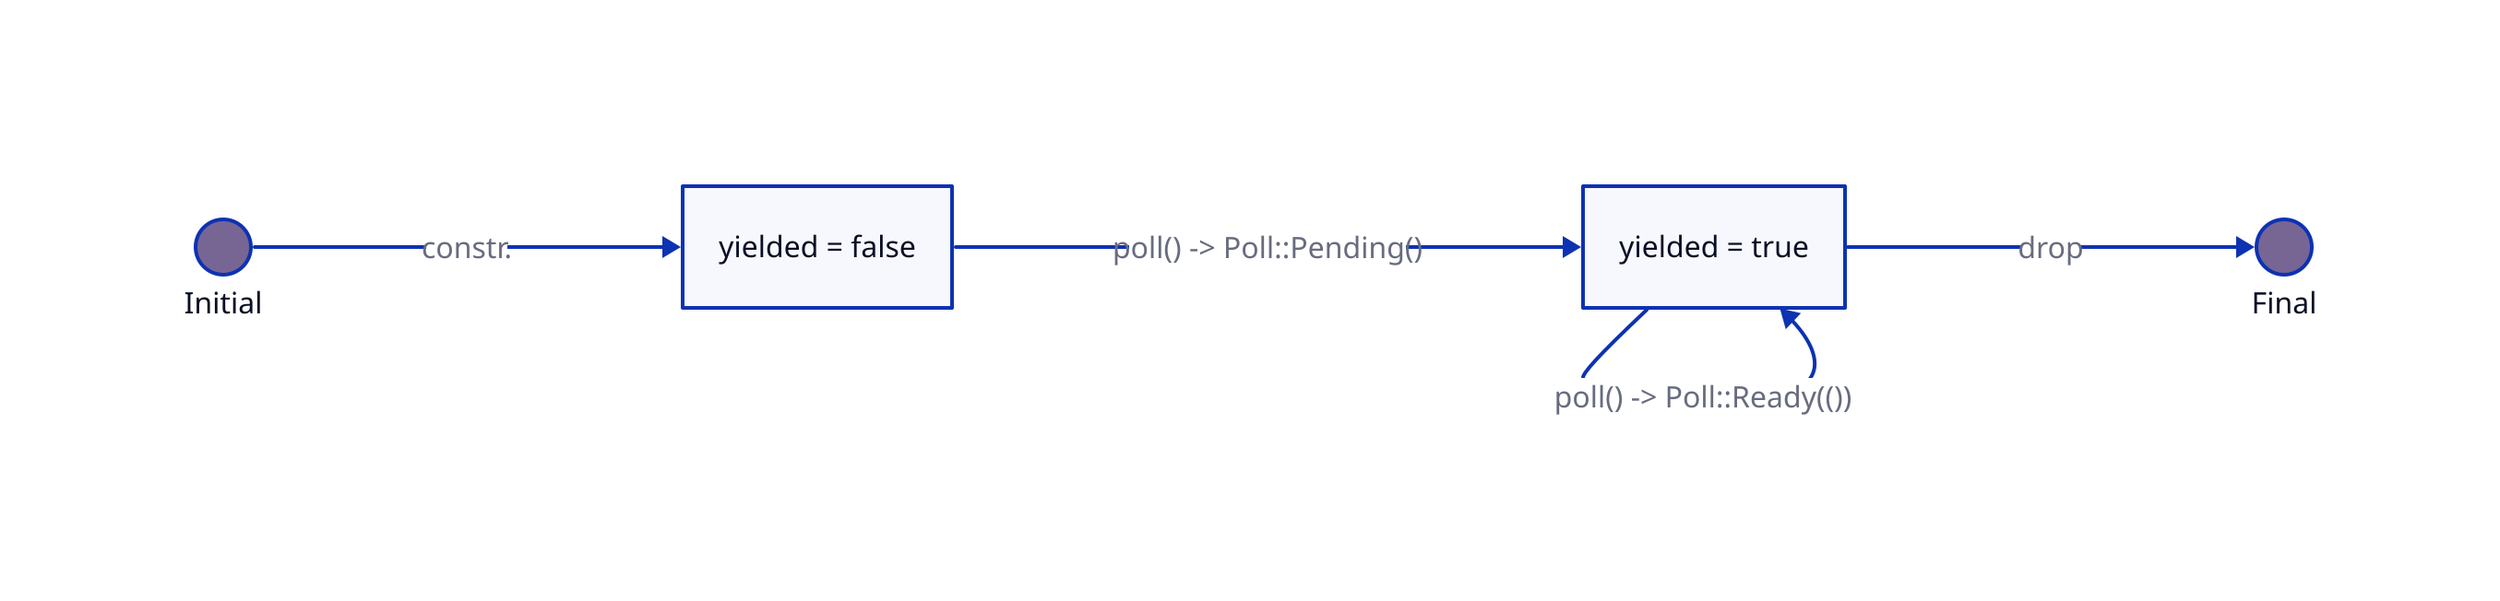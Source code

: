direction: right
start: "Initial" {
  shape: circle
  width: 30
  height: 30
  style.fill: "#776594"
}
end: "Final" {
  shape: circle
  width: 30
  height: 30
  style.fill: "#776594"
}
not_yielded: yielded = false
yielded: yielded = true

start -> not_yielded: constr.
not_yielded -> yielded: poll() -> Poll::Pending()
yielded -> yielded: poll() -> Poll::Ready(())
yielded -> end: drop
